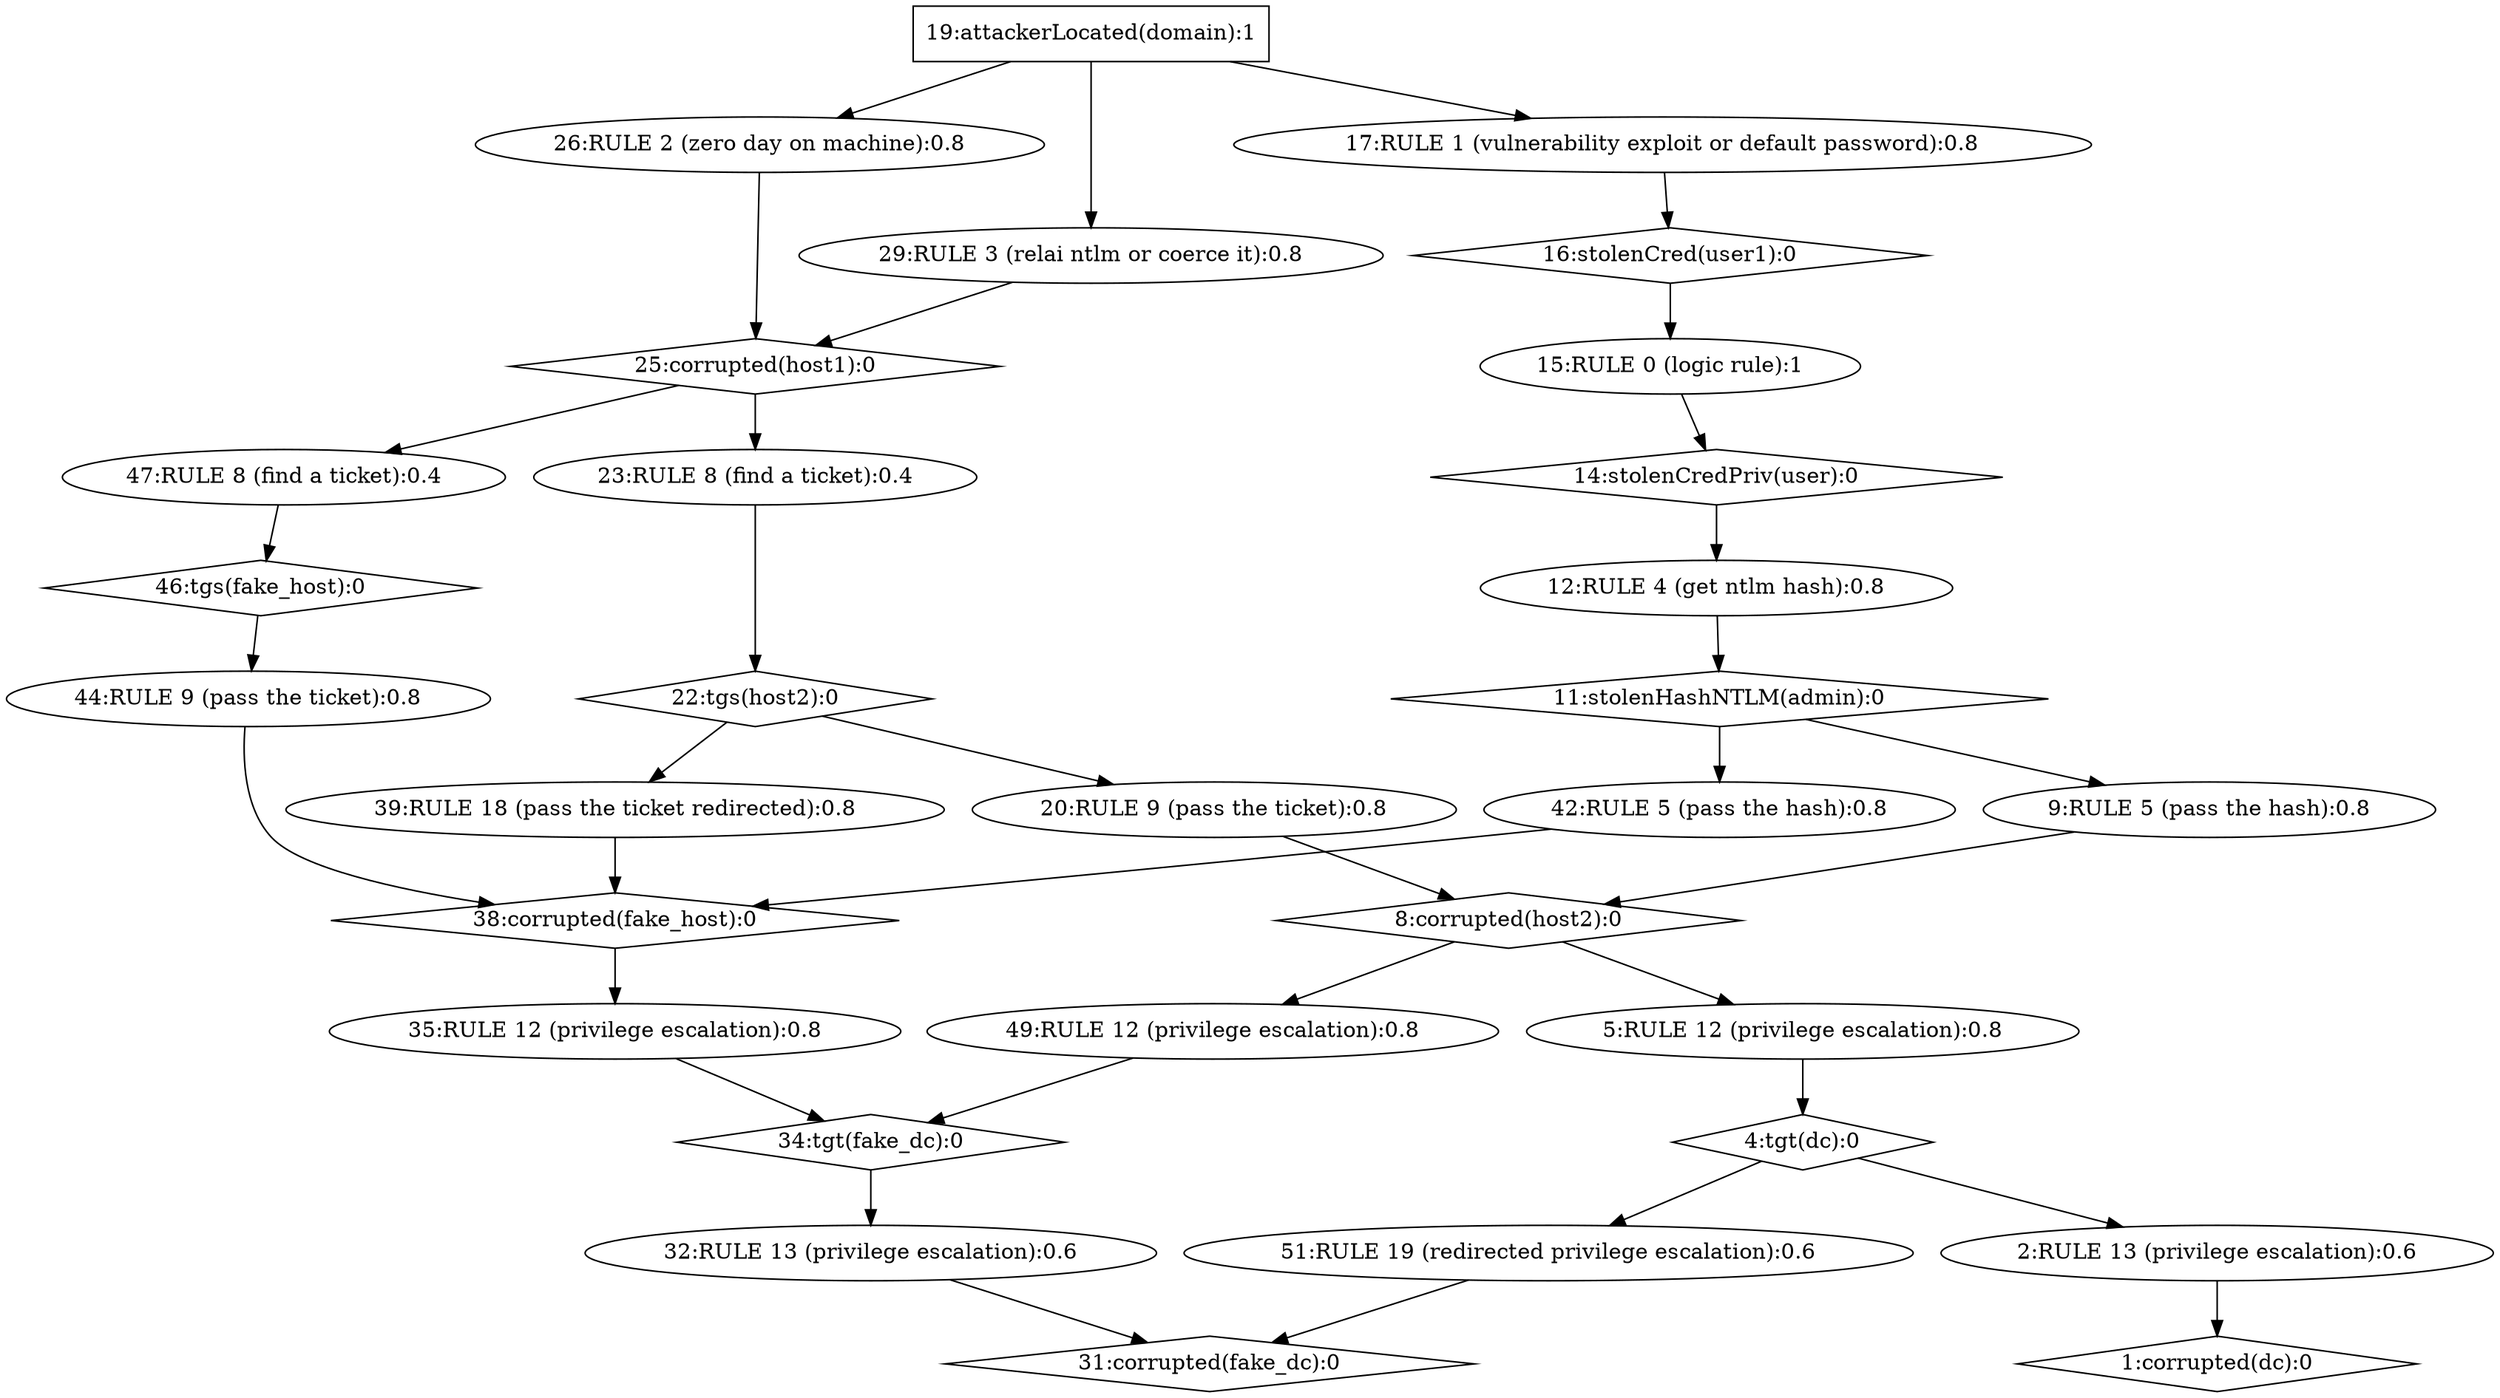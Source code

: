strict digraph G {
  1 [ label="1:corrupted(dc):0" shape="diamond" CVE="null" ];
  2 [ label="2:RULE 13 (privilege escalation):0.6" shape="ellipse" CVE="exploit_tgt" ];
  3 [ label="4:tgt(dc):0" shape="diamond" CVE="null" ];
  4 [ label="5:RULE 12 (privilege escalation):0.8" shape="ellipse" CVE="non_constraint_delegation" ];
  5 [ label="8:corrupted(host2):0" shape="diamond" CVE="null" ];
  6 [ label="9:RULE 5 (pass the hash):0.8" shape="ellipse" CVE="default_admin" ];
  7 [ label="11:stolenHashNTLM(admin):0" shape="diamond" CVE="null" ];
  8 [ label="12:RULE 4 (get ntlm hash):0.8" shape="ellipse" CVE="ntlm_hash" ];
  9 [ label="14:stolenCredPriv(user):0" shape="diamond" CVE="null" ];
  10 [ label="15:RULE 0 (logic rule):1" shape="ellipse" CVE="null" ];
  11 [ label="16:stolenCred(user1):0" shape="diamond" CVE="null" ];
  12 [ label="17:RULE 1 (vulnerability exploit or default password):0.8" shape="ellipse" CVE="bad_password" ];
  13 [ label="19:attackerLocated(domain):1" shape="box" CVE="null" ];
  14 [ label="20:RULE 9 (pass the ticket):0.8" shape="ellipse" CVE="ptt" ];
  15 [ label="22:tgs(host2):0" shape="diamond" CVE="null" ];
  16 [ label="23:RULE 8 (find a ticket):0.4" shape="ellipse" CVE="tgs" ];
  17 [ label="25:corrupted(host1):0" shape="diamond" CVE="null" ];
  18 [ label="26:RULE 2 (zero day on machine):0.8" shape="ellipse" CVE="zero_day" ];
  19 [ label="29:RULE 3 (relai ntlm or coerce it):0.8" shape="ellipse" CVE="ntlm_bot" ];
  20 [ label="31:corrupted(fake_dc):0" shape="diamond" CVE="null" ];
  21 [ label="32:RULE 13 (privilege escalation):0.6" shape="ellipse" CVE="exploit_tgt" ];
  22 [ label="34:tgt(fake_dc):0" shape="diamond" CVE="null" ];
  23 [ label="35:RULE 12 (privilege escalation):0.8" shape="ellipse" CVE="non_constraint_delegation" ];
  24 [ label="38:corrupted(fake_host):0" shape="diamond" CVE="null" ];
  25 [ label="39:RULE 18 (pass the ticket redirected):0.8" shape="ellipse" CVE="ptt" ];
  26 [ label="42:RULE 5 (pass the hash):0.8" shape="ellipse" CVE="default_admin" ];
  27 [ label="44:RULE 9 (pass the ticket):0.8" shape="ellipse" CVE="ptt" ];
  28 [ label="46:tgs(fake_host):0" shape="diamond" CVE="null" ];
  29 [ label="47:RULE 8 (find a ticket):0.4" shape="ellipse" CVE="tgs" ];
  30 [ label="49:RULE 12 (privilege escalation):0.8" shape="ellipse" CVE="asks_kerberos_ticket" ];
  31 [ label="51:RULE 19 (redirected privilege escalation):0.6" shape="ellipse" CVE="null" ];
  13 -> 12 [ color="black" ];
  12 -> 11 [ color="black" ];
  11 -> 10 [ color="black" ];
  10 -> 9 [ color="black" ];
  9 -> 8 [ color="black" ];
  8 -> 7 [ color="black" ];
  7 -> 6 [ color="black" ];
  6 -> 5 [ color="black" ];
  13 -> 18 [ color="black" ];
  18 -> 17 [ color="black" ];
  13 -> 19 [ color="black" ];
  19 -> 17 [ color="black" ];
  17 -> 16 [ color="black" ];
  16 -> 15 [ color="black" ];
  15 -> 14 [ color="black" ];
  14 -> 5 [ color="black" ];
  5 -> 4 [ color="black" ];
  4 -> 3 [ color="black" ];
  3 -> 2 [ color="black" ];
  2 -> 1 [ color="black" ];
  15 -> 25 [ color="black" ];
  25 -> 24 [ color="black" ];
  7 -> 26 [ color="black" ];
  26 -> 24 [ color="black" ];
  17 -> 29 [ color="black" ];
  29 -> 28 [ color="black" ];
  28 -> 27 [ color="black" ];
  27 -> 24 [ color="black" ];
  24 -> 23 [ color="black" ];
  23 -> 22 [ color="black" ];
  5 -> 30 [ color="black" ];
  30 -> 22 [ color="black" ];
  22 -> 21 [ color="black" ];
  21 -> 20 [ color="black" ];
  3 -> 31 [ color="black" ];
  31 -> 20 [ color="black" ];
}

